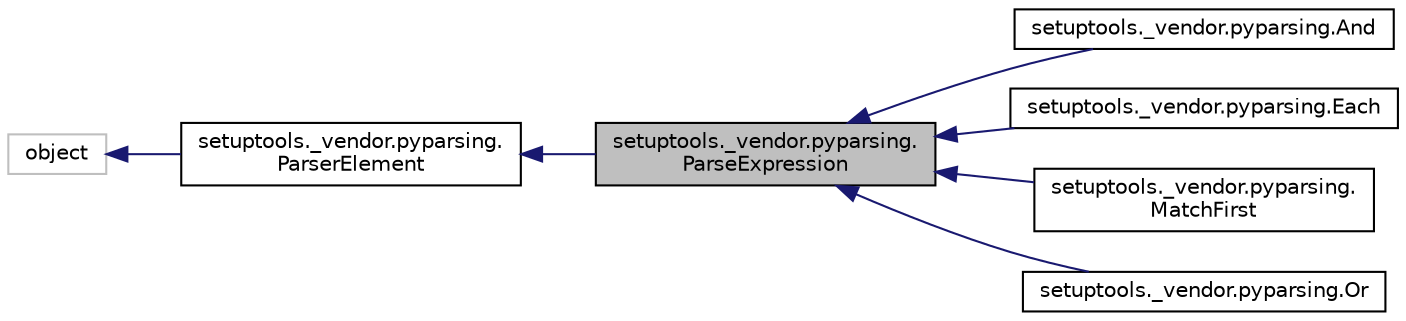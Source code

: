 digraph "setuptools._vendor.pyparsing.ParseExpression"
{
 // LATEX_PDF_SIZE
  edge [fontname="Helvetica",fontsize="10",labelfontname="Helvetica",labelfontsize="10"];
  node [fontname="Helvetica",fontsize="10",shape=record];
  rankdir="LR";
  Node1 [label="setuptools._vendor.pyparsing.\lParseExpression",height=0.2,width=0.4,color="black", fillcolor="grey75", style="filled", fontcolor="black",tooltip=" "];
  Node2 -> Node1 [dir="back",color="midnightblue",fontsize="10",style="solid",fontname="Helvetica"];
  Node2 [label="setuptools._vendor.pyparsing.\lParserElement",height=0.2,width=0.4,color="black", fillcolor="white", style="filled",URL="$d9/d25/classsetuptools_1_1__vendor_1_1pyparsing_1_1_parser_element.html",tooltip=" "];
  Node3 -> Node2 [dir="back",color="midnightblue",fontsize="10",style="solid",fontname="Helvetica"];
  Node3 [label="object",height=0.2,width=0.4,color="grey75", fillcolor="white", style="filled",tooltip=" "];
  Node1 -> Node4 [dir="back",color="midnightblue",fontsize="10",style="solid",fontname="Helvetica"];
  Node4 [label="setuptools._vendor.pyparsing.And",height=0.2,width=0.4,color="black", fillcolor="white", style="filled",URL="$d4/d33/classsetuptools_1_1__vendor_1_1pyparsing_1_1_and.html",tooltip=" "];
  Node1 -> Node5 [dir="back",color="midnightblue",fontsize="10",style="solid",fontname="Helvetica"];
  Node5 [label="setuptools._vendor.pyparsing.Each",height=0.2,width=0.4,color="black", fillcolor="white", style="filled",URL="$d5/d19/classsetuptools_1_1__vendor_1_1pyparsing_1_1_each.html",tooltip=" "];
  Node1 -> Node6 [dir="back",color="midnightblue",fontsize="10",style="solid",fontname="Helvetica"];
  Node6 [label="setuptools._vendor.pyparsing.\lMatchFirst",height=0.2,width=0.4,color="black", fillcolor="white", style="filled",URL="$d1/d81/classsetuptools_1_1__vendor_1_1pyparsing_1_1_match_first.html",tooltip=" "];
  Node1 -> Node7 [dir="back",color="midnightblue",fontsize="10",style="solid",fontname="Helvetica"];
  Node7 [label="setuptools._vendor.pyparsing.Or",height=0.2,width=0.4,color="black", fillcolor="white", style="filled",URL="$dd/dba/classsetuptools_1_1__vendor_1_1pyparsing_1_1_or.html",tooltip=" "];
}
